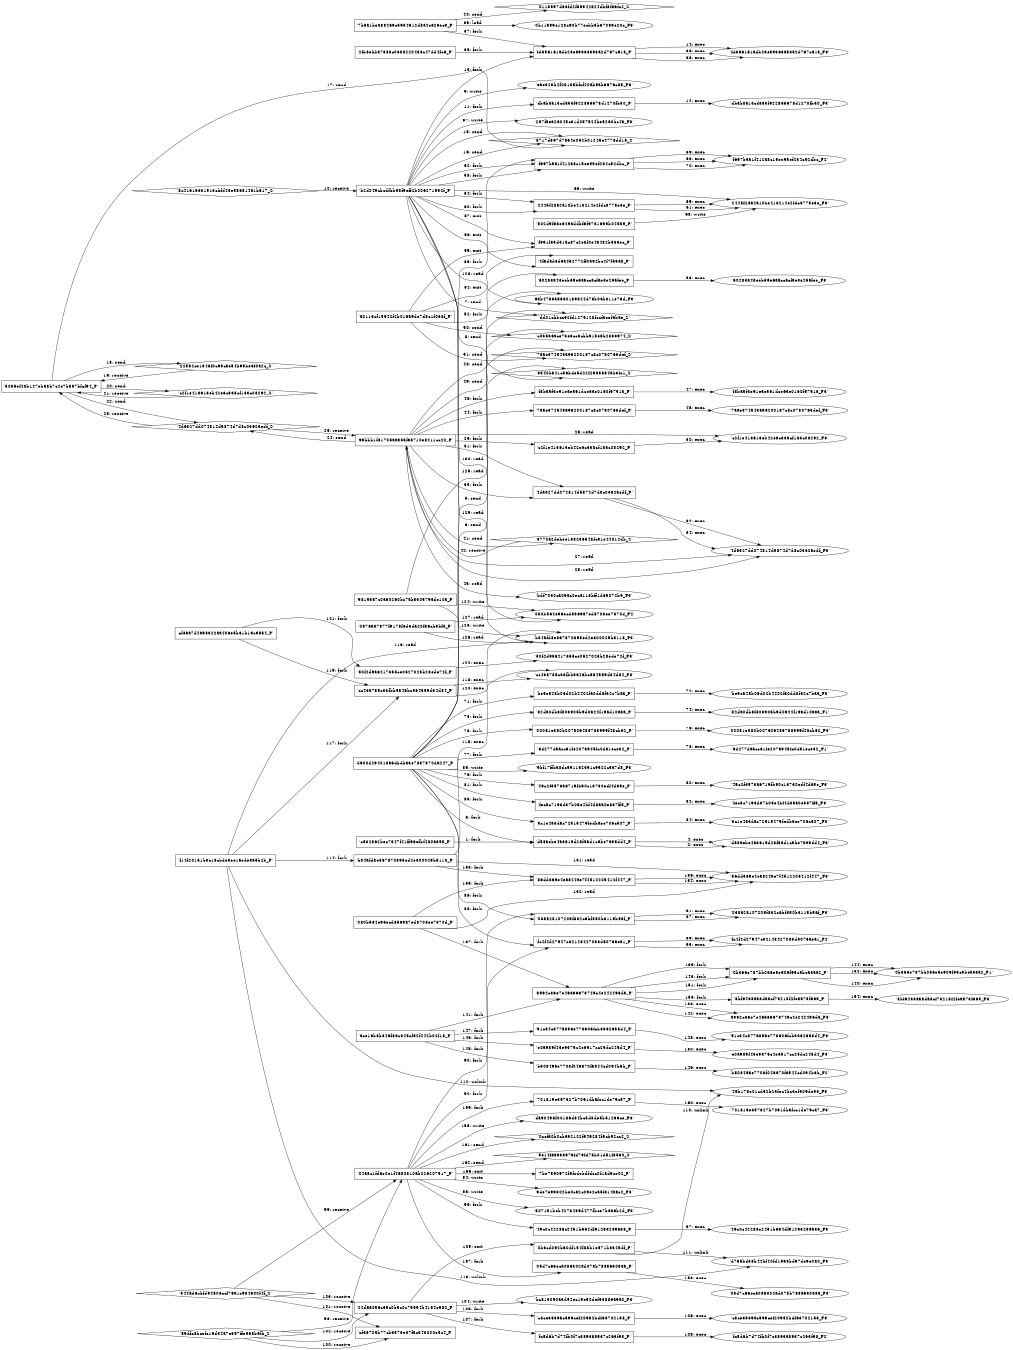 digraph "D:\Learning\Paper\apt\基于CTI的攻击预警\Dataset\攻击图\ASGfromALLCTI\Multiple Cobalt Personality Disorder.dot" {
rankdir="LR"
size="9"
fixedsize="false"
splines="true"
nodesep=0.3
ranksep=0
fontsize=10
overlap="scalexy"
engine= "neato"
	"'c532862bec7347f41ff96efbf480a355_P'" [node_type=Process shape=box]
	"'d58aebe4a3619d28f5ad1c9be7a99dd4_P'" [node_type=Process shape=box]
	"'c532862bec7347f41ff96efbf480a355_P'" -> "'d58aebe4a3619d28f5ad1c9be7a99dd4_P'" [label="1: fork"]
	"'d58aebe4a3619d28f5ad1c9be7a99dd4_P'" [node_type=Process shape=box]
	"'d58aebe4a3619d28f5ad1c9be7a99dd4_F3'" [node_type=File shape=ellipse]
	"'d58aebe4a3619d28f5ad1c9be7a99dd4_P'" -> "'d58aebe4a3619d28f5ad1c9be7a99dd4_F3'" [label="2: exec"]
	"'d900d294018a6dbdba3e7887870da247_P'" [node_type=Process shape=box]
	"'d58aebe4a3619d28f5ad1c9be7a99dd4_P'" [node_type=Process shape=box]
	"'d900d294018a6dbdba3e7887870da247_P'" -> "'d58aebe4a3619d28f5ad1c9be7a99dd4_P'" [label="3: fork"]
	"'d58aebe4a3619d28f5ad1c9be7a99dd4_P'" [node_type=Process shape=box]
	"'d58aebe4a3619d28f5ad1c9be7a99dd4_F3'" [node_type=File shape=ellipse]
	"'d58aebe4a3619d28f5ad1c9be7a99dd4_P'" -> "'d58aebe4a3619d28f5ad1c9be7a99dd4_F3'" [label="4: exec"]
	"'dd01cbbcc92fd1275128fccfaeef6bae_S'" [node_type=Socket shape=diamond]
	"'d900d294018a6dbdba3e7887870da247_P'" [node_type=Process shape=box]
	"'d900d294018a6dbdba3e7887870da247_P'" -> "'dd01cbbcc92fd1275128fccfaeef6bae_S'" [label="5: send"]
	"'3540ba41c56bde5d22f29558845b3fc1_S'" [node_type=Socket shape=diamond]
	"'d900d294018a6dbdba3e7887870da247_P'" [node_type=Process shape=box]
	"'d900d294018a6dbdba3e7887870da247_P'" -> "'3540ba41c56bde5d22f29558845b3fc1_S'" [label="6: send"]
	"'dd01cbbcc92fd1275128fccfaeef6bae_S'" [node_type=Socket shape=diamond]
	"'b2d049cbcdfbb98f5eff2b006271552f_P'" [node_type=Process shape=box]
	"'b2d049cbcdfbb98f5eff2b006271552f_P'" -> "'dd01cbbcc92fd1275128fccfaeef6bae_S'" [label="7: send"]
	"'3540ba41c56bde5d22f29558845b3fc1_S'" [node_type=Socket shape=diamond]
	"'b2d049cbcdfbb98f5eff2b006271552f_P'" [node_type=Process shape=box]
	"'b2d049cbcdfbb98f5eff2b006271552f_P'" -> "'3540ba41c56bde5d22f29558845b3fc1_S'" [label="8: send"]
	"'e6e323b4f08185bfcf20ab9ab6676c85_F3'" [node_type=file shape=ellipse]
	"'b2d049cbcdfbb98f5eff2b006271552f_P'" [node_type=Process shape=box]
	"'b2d049cbcdfbb98f5eff2b006271552f_P'" -> "'e6e323b4f08185bfcf20ab9ab6676c85_F3'" [label="9: write"]
	"'b2d049cbcdfbb98f5eff2b006271552f_P'" [node_type=Process shape=box]
	"'8c41616631913cbfd43e586814a1b617_S'" [node_type=Socket shape=diamond]
	"'8c41616631913cbfd43e586814a1b617_S'" -> "'b2d049cbcdfbb98f5eff2b006271552f_P'" [label="10: receive"]
	"'b2d049cbcdfbb98f5eff2b006271552f_P'" [node_type=Process shape=box]
	"'dbab8a13cda53f922866678d1270fb30_P'" [node_type=Process shape=box]
	"'b2d049cbcdfbb98f5eff2b006271552f_P'" -> "'dbab8a13cda53f922866678d1270fb30_P'" [label="11: fork"]
	"'dbab8a13cda53f922866678d1270fb30_P'" [node_type=Process shape=box]
	"'dbab8a13cda53f922866678d1270fb30_F3'" [node_type=File shape=ellipse]
	"'dbab8a13cda53f922866678d1270fb30_P'" -> "'dbab8a13cda53f922866678d1270fb30_F3'" [label="12: exec"]
	"'b2d049cbcdfbb98f5eff2b006271552f_P'" [node_type=Process shape=box]
	"'fd356161adb23ea9363a53a2d767c61a_P'" [node_type=Process shape=box]
	"'b2d049cbcdfbb98f5eff2b006271552f_P'" -> "'fd356161adb23ea9363a53a2d767c61a_P'" [label="13: fork"]
	"'fd356161adb23ea9363a53a2d767c61a_P'" [node_type=Process shape=box]
	"'fd356161adb23ea9363a53a2d767c61a_F3'" [node_type=File shape=ellipse]
	"'fd356161adb23ea9363a53a2d767c61a_P'" -> "'fd356161adb23ea9363a53a2d767c61a_F3'" [label="14: exec"]
	"'8717d397d7a64e052b01245e4776dd13_S'" [node_type=Socket shape=diamond]
	"'b2d049cbcdfbb98f5eff2b006271552f_P'" [node_type=Process shape=box]
	"'b2d049cbcdfbb98f5eff2b006271552f_P'" -> "'8717d397d7a64e052b01245e4776dd13_S'" [label="15: send"]
	"'8717d397d7a64e052b01245e4776dd13_S'" [node_type=Socket shape=diamond]
	"'b2d049cbcdfbb98f5eff2b006271552f_P'" [node_type=Process shape=box]
	"'b2d049cbcdfbb98f5eff2b006271552f_P'" -> "'8717d397d7a64e052b01245e4776dd13_S'" [label="16: send"]
	"'8717d397d7a64e052b01245e4776dd13_S'" [node_type=Socket shape=diamond]
	"'5085ef48b147eb58b7c4e7b857bfcf94_P'" [node_type=Process shape=box]
	"'5085ef48b147eb58b7c4e7b857bfcf94_P'" -> "'8717d397d7a64e052b01245e4776dd13_S'" [label="17: send"]
	"'22554ce1348f0c95cae54b95be6f0a2c_S'" [node_type=Socket shape=diamond]
	"'5085ef48b147eb58b7c4e7b857bfcf94_P'" [node_type=Process shape=box]
	"'5085ef48b147eb58b7c4e7b857bfcf94_P'" -> "'22554ce1348f0c95cae54b95be6f0a2c_S'" [label="18: send"]
	"'22554ce1348f0c95cae54b95be6f0a2c_S'" -> "'5085ef48b147eb58b7c4e7b857bfcf94_P'" [label="19: receive"]
	"'c2f1e413613eb42e6c338cf183c08292_S'" [node_type=Socket shape=diamond]
	"'5085ef48b147eb58b7c4e7b857bfcf94_P'" [node_type=Process shape=box]
	"'5085ef48b147eb58b7c4e7b857bfcf94_P'" -> "'c2f1e413613eb42e6c338cf183c08292_S'" [label="20: send"]
	"'c2f1e413613eb42e6c338cf183c08292_S'" -> "'5085ef48b147eb58b7c4e7b857bfcf94_P'" [label="21: receive"]
	"'4da327dd074814d5874d7d8c0362aedf_S'" [node_type=Socket shape=diamond]
	"'5085ef48b147eb58b7c4e7b857bfcf94_P'" [node_type=Process shape=box]
	"'5085ef48b147eb58b7c4e7b857bfcf94_P'" -> "'4da327dd074814d5874d7d8c0362aedf_S'" [label="22: send"]
	"'4da327dd074814d5874d7d8c0362aedf_S'" -> "'5085ef48b147eb58b7c4e7b857bfcf94_P'" [label="23: receive"]
	"'4da327dd074814d5874d7d8c0362aedf_S'" [node_type=Socket shape=diamond]
	"'99bbb1f31705aa985faa710e8411cc20_P'" [node_type=Process shape=box]
	"'99bbb1f31705aa985faa710e8411cc20_P'" -> "'4da327dd074814d5874d7d8c0362aedf_S'" [label="24: send"]
	"'4da327dd074814d5874d7d8c0362aedf_S'" -> "'99bbb1f31705aa985faa710e8411cc20_P'" [label="25: receive"]
	"'c2f1e413613eb42e6c338cf183c08292_F3'" [node_type=file shape=ellipse]
	"'99bbb1f31705aa985faa710e8411cc20_P'" [node_type=Process shape=box]
	"'99bbb1f31705aa985faa710e8411cc20_P'" -> "'c2f1e413613eb42e6c338cf183c08292_F3'" [label="26: read"]
	"'4da327dd074814d5874d7d8c0362aedf_F3'" [node_type=file shape=ellipse]
	"'99bbb1f31705aa985faa710e8411cc20_P'" [node_type=Process shape=box]
	"'99bbb1f31705aa985faa710e8411cc20_P'" -> "'4da327dd074814d5874d7d8c0362aedf_F3'" [label="27: read"]
	"'4da327dd074814d5874d7d8c0362aedf_F3'" [node_type=file shape=ellipse]
	"'99bbb1f31705aa985faa710e8411cc20_P'" [node_type=Process shape=box]
	"'99bbb1f31705aa985faa710e8411cc20_P'" -> "'4da327dd074814d5874d7d8c0362aedf_F3'" [label="28: read"]
	"'99bbb1f31705aa985faa710e8411cc20_P'" [node_type=Process shape=box]
	"'c2f1e413613eb42e6c338cf183c08292_P'" [node_type=Process shape=box]
	"'99bbb1f31705aa985faa710e8411cc20_P'" -> "'c2f1e413613eb42e6c338cf183c08292_P'" [label="29: fork"]
	"'c2f1e413613eb42e6c338cf183c08292_P'" [node_type=Process shape=box]
	"'c2f1e413613eb42e6c338cf183c08292_F3'" [node_type=File shape=ellipse]
	"'c2f1e413613eb42e6c338cf183c08292_P'" -> "'c2f1e413613eb42e6c338cf183c08292_F3'" [label="30: exec"]
	"'99bbb1f31705aa985faa710e8411cc20_P'" [node_type=Process shape=box]
	"'4da327dd074814d5874d7d8c0362aedf_P'" [node_type=Process shape=box]
	"'99bbb1f31705aa985faa710e8411cc20_P'" -> "'4da327dd074814d5874d7d8c0362aedf_P'" [label="31: fork"]
	"'4da327dd074814d5874d7d8c0362aedf_P'" [node_type=Process shape=box]
	"'4da327dd074814d5874d7d8c0362aedf_F3'" [node_type=File shape=ellipse]
	"'4da327dd074814d5874d7d8c0362aedf_P'" -> "'4da327dd074814d5874d7d8c0362aedf_F3'" [label="32: exec"]
	"'99bbb1f31705aa985faa710e8411cc20_P'" [node_type=Process shape=box]
	"'4da327dd074814d5874d7d8c0362aedf_P'" [node_type=Process shape=box]
	"'99bbb1f31705aa985faa710e8411cc20_P'" -> "'4da327dd074814d5874d7d8c0362aedf_P'" [label="33: fork"]
	"'4da327dd074814d5874d7d8c0362aedf_P'" [node_type=Process shape=box]
	"'4da327dd074814d5874d7d8c0362aedf_F3'" [node_type=File shape=ellipse]
	"'4da327dd074814d5874d7d8c0362aedf_P'" -> "'4da327dd074814d5874d7d8c0362aedf_F3'" [label="34: exec"]
	"'2fb8ebba7388c0688220438c47dd4fc6_P'" [node_type=Process shape=box]
	"'fd356161adb23ea9363a53a2d767c61a_P'" [node_type=Process shape=box]
	"'2fb8ebba7388c0688220438c47dd4fc6_P'" -> "'fd356161adb23ea9363a53a2d767c61a_P'" [label="35: fork"]
	"'fd356161adb23ea9363a53a2d767c61a_P'" [node_type=Process shape=box]
	"'fd356161adb23ea9363a53a2d767c61a_F3'" [node_type=File shape=ellipse]
	"'fd356161adb23ea9363a53a2d767c61a_P'" -> "'fd356161adb23ea9363a53a2d767c61a_F3'" [label="36: exec"]
	"'7b6a1be888469c5954612d8a4ca26ec9_P'" [node_type=Process shape=box]
	"'fd356161adb23ea9363a53a2d767c61a_P'" [node_type=Process shape=box]
	"'7b6a1be888469c5954612d8a4ca26ec9_P'" -> "'fd356161adb23ea9363a53a2d767c61a_P'" [label="37: fork"]
	"'fd356161adb23ea9363a53a2d767c61a_P'" [node_type=Process shape=box]
	"'fd356161adb23ea9363a53a2d767c61a_F3'" [node_type=File shape=ellipse]
	"'fd356161adb23ea9363a53a2d767c61a_P'" -> "'fd356161adb23ea9363a53a2d767c61a_F3'" [label="38: exec"]
	"'0b11a99e128c90b77ecbb5b67099e20c_F3'" [node_type=file shape=ellipse]
	"'7b6a1be888469c5954612d8a4ca26ec9_P'" [node_type=Process shape=box]
	"'7b6a1be888469c5954612d8a4ca26ec9_P'" -> "'0b11a99e128c90b77ecbb5b67099e20c_F3'" [label="39: load"]
	"'0118597d33fd2f59942a24dbf8fa6fc2_S'" [node_type=Socket shape=diamond]
	"'7b6a1be888469c5954612d8a4ca26ec9_P'" [node_type=Process shape=box]
	"'7b6a1be888469c5954612d8a4ca26ec9_P'" -> "'0118597d33fd2f59942a24dbf8fa6fc2_S'" [label="40: send"]
	"'3770a2debee138236548fc91e44012db_S'" [node_type=Socket shape=diamond]
	"'99bbb1f31705aa985faa710e8411cc20_P'" [node_type=Process shape=box]
	"'99bbb1f31705aa985faa710e8411cc20_P'" -> "'3770a2debee138236548fc91e44012db_S'" [label="41: send"]
	"'3770a2debee138236548fc91e44012db_S'" -> "'99bbb1f31705aa985faa710e8411cc20_P'" [label="42: receive"]
	"'bdf7030ca09ac0eca118bff1d65072b9_F3'" [node_type=file shape=ellipse]
	"'99bbb1f31705aa985faa710e8411cc20_P'" [node_type=Process shape=box]
	"'99bbb1f31705aa985faa710e8411cc20_P'" -> "'bdf7030ca09ac0eca118bff1d65072b9_F3'" [label="43: read"]
	"'99bbb1f31705aa985faa710e8411cc20_P'" [node_type=Process shape=box]
	"'7aae374543a96200187c8c0780763def_P'" [node_type=Process shape=box]
	"'99bbb1f31705aa985faa710e8411cc20_P'" -> "'7aae374543a96200187c8c0780763def_P'" [label="44: fork"]
	"'7aae374543a96200187c8c0780763def_P'" [node_type=Process shape=box]
	"'7aae374543a96200187c8c0780763def_F3'" [node_type=File shape=ellipse]
	"'7aae374543a96200187c8c0780763def_P'" -> "'7aae374543a96200187c8c0780763def_F3'" [label="45: exec"]
	"'99bbb1f31705aa985faa710e8411cc20_P'" [node_type=Process shape=box]
	"'f8ba5f3e91eae561dce6ae0160f5751a_P'" [node_type=Process shape=box]
	"'99bbb1f31705aa985faa710e8411cc20_P'" -> "'f8ba5f3e91eae561dce6ae0160f5751a_P'" [label="46: fork"]
	"'f8ba5f3e91eae561dce6ae0160f5751a_P'" [node_type=Process shape=box]
	"'f8ba5f3e91eae561dce6ae0160f5751a_F3'" [node_type=File shape=ellipse]
	"'f8ba5f3e91eae561dce6ae0160f5751a_P'" -> "'f8ba5f3e91eae561dce6ae0160f5751a_F3'" [label="47: exec"]
	"'c03536ace73e3cc3cbb915e6b2383974_S'" [node_type=Socket shape=diamond]
	"'99bbb1f31705aa985faa710e8411cc20_P'" [node_type=Process shape=box]
	"'99bbb1f31705aa985faa710e8411cc20_P'" -> "'c03536ace73e3cc3cbb915e6b2383974_S'" [label="48: send"]
	"'7aae374543a96200187c8c0780763def_S'" [node_type=Socket shape=diamond]
	"'99bbb1f31705aa985faa710e8411cc20_P'" [node_type=Process shape=box]
	"'99bbb1f31705aa985faa710e8411cc20_P'" -> "'7aae374543a96200187c8c0780763def_S'" [label="49: send"]
	"'c03536ace73e3cc3cbb915e6b2383974_S'" [node_type=Socket shape=diamond]
	"'a0113cf15942f2b016a9de7d8c1f068f_P'" [node_type=Process shape=box]
	"'a0113cf15942f2b016a9de7d8c1f068f_P'" -> "'c03536ace73e3cc3cbb915e6b2383974_S'" [label="50: send"]
	"'7aae374543a96200187c8c0780763def_S'" [node_type=Socket shape=diamond]
	"'a0113cf15942f2b016a9de7d8c1f068f_P'" [node_type=Process shape=box]
	"'a0113cf15942f2b016a9de7d8c1f068f_P'" -> "'7aae374543a96200187c8c0780763def_S'" [label="51: send"]
	"'a0113cf15942f2b016a9de7d8c1f068f_P'" [node_type=Process shape=box]
	"'60283a43eeb59e6aaccacfae3e25afee_P'" [node_type=Process shape=box]
	"'a0113cf15942f2b016a9de7d8c1f068f_P'" -> "'60283a43eeb59e6aaccacfae3e25afee_P'" [label="52: fork"]
	"'60283a43eeb59e6aaccacfae3e25afee_P'" [node_type=Process shape=box]
	"'60283a43eeb59e6aaccacfae3e25afee_F3'" [node_type=File shape=ellipse]
	"'60283a43eeb59e6aaccacfae3e25afee_P'" -> "'60283a43eeb59e6aaccacfae3e25afee_F3'" [label="53: exec"]
	"'a0113cf15942f2b016a9de7d8c1f068f_P'" [node_type=Process shape=box]
	"'4fadad3d6a452772ff0392bc4f7f55a8_P'" [node_type=Process shape=box]
	"'a0113cf15942f2b016a9de7d8c1f068f_P'" -> "'4fadad3d6a452772ff0392bc4f7f55a8_P'" [label="54: exit"]
	"'a0113cf15942f2b016a9de7d8c1f068f_P'" [node_type=Process shape=box]
	"'f991f83d315c87c2e8f0e4a482b583ec_P'" [node_type=Process shape=box]
	"'a0113cf15942f2b016a9de7d8c1f068f_P'" -> "'f991f83d315c87c2e8f0e4a482b583ec_P'" [label="55: exit"]
	"'b2d049cbcdfbb98f5eff2b006271552f_P'" [node_type=Process shape=box]
	"'4fadad3d6a452772ff0392bc4f7f55a8_P'" [node_type=Process shape=box]
	"'b2d049cbcdfbb98f5eff2b006271552f_P'" -> "'4fadad3d6a452772ff0392bc4f7f55a8_P'" [label="56: exit"]
	"'b2d049cbcdfbb98f5eff2b006271552f_P'" [node_type=Process shape=box]
	"'f991f83d315c87c2e8f0e4a482b583ec_P'" [node_type=Process shape=box]
	"'b2d049cbcdfbb98f5eff2b006271552f_P'" -> "'f991f83d315c87c2e8f0e4a482b583ec_P'" [label="57: exit"]
	"'b2d049cbcdfbb98f5eff2b006271552f_P'" [node_type=Process shape=box]
	"'f697b5a1f412a8c15ee95ef234c52dbc_P'" [node_type=Process shape=box]
	"'b2d049cbcdfbb98f5eff2b006271552f_P'" -> "'f697b5a1f412a8c15ee95ef234c52dbc_P'" [label="58: fork"]
	"'f697b5a1f412a8c15ee95ef234c52dbc_P'" [node_type=Process shape=box]
	"'f697b5a1f412a8c15ee95ef234c52dbc_F2'" [node_type=File shape=ellipse]
	"'f697b5a1f412a8c15ee95ef234c52dbc_P'" -> "'f697b5a1f412a8c15ee95ef234c52dbc_F2'" [label="59: exec"]
	"'b2d049cbcdfbb98f5eff2b006271552f_P'" [node_type=Process shape=box]
	"'2445f28a2a10be413214e2fdc8775e3e_P'" [node_type=Process shape=box]
	"'b2d049cbcdfbb98f5eff2b006271552f_P'" -> "'2445f28a2a10be413214e2fdc8775e3e_P'" [label="60: fork"]
	"'2445f28a2a10be413214e2fdc8775e3e_P'" [node_type=Process shape=box]
	"'2445f28a2a10be413214e2fdc8775e3e_F3'" [node_type=File shape=ellipse]
	"'2445f28a2a10be413214e2fdc8775e3e_P'" -> "'2445f28a2a10be413214e2fdc8775e3e_F3'" [label="61: exec"]
	"'b2d049cbcdfbb98f5eff2b006271552f_P'" [node_type=Process shape=box]
	"'f697b5a1f412a8c15ee95ef234c52dbc_P'" [node_type=Process shape=box]
	"'b2d049cbcdfbb98f5eff2b006271552f_P'" -> "'f697b5a1f412a8c15ee95ef234c52dbc_P'" [label="62: fork"]
	"'f697b5a1f412a8c15ee95ef234c52dbc_P'" [node_type=Process shape=box]
	"'f697b5a1f412a8c15ee95ef234c52dbc_F2'" [node_type=File shape=ellipse]
	"'f697b5a1f412a8c15ee95ef234c52dbc_P'" -> "'f697b5a1f412a8c15ee95ef234c52dbc_F2'" [label="63: exec"]
	"'b2d049cbcdfbb98f5eff2b006271552f_P'" [node_type=Process shape=box]
	"'2445f28a2a10be413214e2fdc8775e3e_P'" [node_type=Process shape=box]
	"'b2d049cbcdfbb98f5eff2b006271552f_P'" -> "'2445f28a2a10be413214e2fdc8775e3e_P'" [label="64: fork"]
	"'2445f28a2a10be413214e2fdc8775e3e_P'" [node_type=Process shape=box]
	"'2445f28a2a10be413214e2fdc8775e3e_F3'" [node_type=File shape=ellipse]
	"'2445f28a2a10be413214e2fdc8775e3e_P'" -> "'2445f28a2a10be413214e2fdc8775e3e_F3'" [label="65: exec"]
	"'2445f28a2a10be413214e2fdc8775e3e_F3'" [node_type=file shape=ellipse]
	"'b2d049cbcdfbb98f5eff2b006271552f_P'" [node_type=Process shape=box]
	"'b2d049cbcdfbb98f5eff2b006271552f_P'" -> "'2445f28a2a10be413214e2fdc8775e3e_F3'" [label="66: write"]
	"'257faea26045c31d057524be5260bc4a_F3'" [node_type=file shape=ellipse]
	"'b2d049cbcdfbb98f5eff2b006271552f_P'" [node_type=Process shape=box]
	"'b2d049cbcdfbb98f5eff2b006271552f_P'" -> "'257faea26045c31d057524be5260bc4a_F3'" [label="67: write"]
	"'2445f28a2a10be413214e2fdc8775e3e_F3'" [node_type=file shape=ellipse]
	"'502d9f68e629addbf6f9731699b04559_P'" [node_type=Process shape=box]
	"'502d9f68e629addbf6f9731699b04559_P'" -> "'2445f28a2a10be413214e2fdc8775e3e_F3'" [label="68: write"]
	"'d900d294018a6dbdba3e7887870da247_P'" [node_type=Process shape=box]
	"'f697b5a1f412a8c15ee95ef234c52dbc_P'" [node_type=Process shape=box]
	"'d900d294018a6dbdba3e7887870da247_P'" -> "'f697b5a1f412a8c15ee95ef234c52dbc_P'" [label="69: fork"]
	"'f697b5a1f412a8c15ee95ef234c52dbc_P'" [node_type=Process shape=box]
	"'f697b5a1f412a8c15ee95ef234c52dbc_F2'" [node_type=File shape=ellipse]
	"'f697b5a1f412a8c15ee95ef234c52dbc_P'" -> "'f697b5a1f412a8c15ee95ef234c52dbc_F2'" [label="70: exec"]
	"'d900d294018a6dbdba3e7887870da247_P'" [node_type=Process shape=box]
	"'be5ea48b06d02b4402fa0dd8f32c7baa_P'" [node_type=Process shape=box]
	"'d900d294018a6dbdba3e7887870da247_P'" -> "'be5ea48b06d02b4402fa0dd8f32c7baa_P'" [label="71: fork"]
	"'be5ea48b06d02b4402fa0dd8f32c7baa_P'" [node_type=Process shape=box]
	"'be5ea48b06d02b4402fa0dd8f32c7baa_F3'" [node_type=File shape=ellipse]
	"'be5ea48b06d02b4402fa0dd8f32c7baa_P'" -> "'be5ea48b06d02b4402fa0dd8f32c7baa_F3'" [label="72: exec"]
	"'d900d294018a6dbdba3e7887870da247_P'" [node_type=Process shape=box]
	"'82da0db8f803905b9d0624f19ad10aaa_P'" [node_type=Process shape=box]
	"'d900d294018a6dbdba3e7887870da247_P'" -> "'82da0db8f803905b9d0624f19ad10aaa_P'" [label="73: fork"]
	"'82da0db8f803905b9d0624f19ad10aaa_P'" [node_type=Process shape=box]
	"'82da0db8f803905b9d0624f19ad10aaa_F1'" [node_type=File shape=ellipse]
	"'82da0db8f803905b9d0624f19ad10aaa_P'" -> "'82da0db8f803905b9d0624f19ad10aaa_F1'" [label="74: exec"]
	"'d900d294018a6dbdba3e7887870da247_P'" [node_type=Process shape=box]
	"'00081e380b007a06486788999f48cb62_P'" [node_type=Process shape=box]
	"'d900d294018a6dbdba3e7887870da247_P'" -> "'00081e380b007a06486788999f48cb62_P'" [label="75: fork"]
	"'00081e380b007a06486788999f48cb62_P'" [node_type=Process shape=box]
	"'00081e380b007a06486788999f48cb62_F3'" [node_type=File shape=ellipse]
	"'00081e380b007a06486788999f48cb62_P'" -> "'00081e380b007a06486788999f48cb62_F3'" [label="76: exec"]
	"'d900d294018a6dbdba3e7887870da247_P'" [node_type=Process shape=box]
	"'6d277daacc61fe207a945fc0da1ece32_P'" [node_type=Process shape=box]
	"'d900d294018a6dbdba3e7887870da247_P'" -> "'6d277daacc61fe207a945fc0da1ece32_P'" [label="77: fork"]
	"'6d277daacc61fe207a945fc0da1ece32_P'" [node_type=Process shape=box]
	"'6d277daacc61fe207a945fc0da1ece32_F1'" [node_type=File shape=ellipse]
	"'6d277daacc61fe207a945fc0da1ece32_P'" -> "'6d277daacc61fe207a945fc0da1ece32_F1'" [label="78: exec"]
	"'d900d294018a6dbdba3e7887870da247_P'" [node_type=Process shape=box]
	"'49c2f3573a6719fb90c13730edf4da5e_P'" [node_type=Process shape=box]
	"'d900d294018a6dbdba3e7887870da247_P'" -> "'49c2f3573a6719fb90c13730edf4da5e_P'" [label="79: fork"]
	"'49c2f3573a6719fb90c13730edf4da5e_P'" [node_type=Process shape=box]
	"'49c2f3573a6719fb90c13730edf4da5e_F3'" [node_type=File shape=ellipse]
	"'49c2f3573a6719fb90c13730edf4da5e_P'" -> "'49c2f3573a6719fb90c13730edf4da5e_F3'" [label="80: exec"]
	"'d900d294018a6dbdba3e7887870da247_P'" [node_type=Process shape=box]
	"'fec5c7193d37b05e4bf4d8aa0e887ff5_P'" [node_type=Process shape=box]
	"'d900d294018a6dbdba3e7887870da247_P'" -> "'fec5c7193d37b05e4bf4d8aa0e887ff5_P'" [label="81: fork"]
	"'fec5c7193d37b05e4bf4d8aa0e887ff5_P'" [node_type=Process shape=box]
	"'fec5c7193d37b05e4bf4d8aa0e887ff5_F3'" [node_type=File shape=ellipse]
	"'fec5c7193d37b05e4bf4d8aa0e887ff5_P'" -> "'fec5c7193d37b05e4bf4d8aa0e887ff5_F3'" [label="82: exec"]
	"'d900d294018a6dbdba3e7887870da247_P'" [node_type=Process shape=box]
	"'3c1e4a3dac72515479fedbaee706c507_P'" [node_type=Process shape=box]
	"'d900d294018a6dbdba3e7887870da247_P'" -> "'3c1e4a3dac72515479fedbaee706c507_P'" [label="83: fork"]
	"'3c1e4a3dac72515479fedbaee706c507_P'" [node_type=Process shape=box]
	"'3c1e4a3dac72515479fedbaee706c507_F3'" [node_type=File shape=ellipse]
	"'3c1e4a3dac72515479fedbaee706c507_P'" -> "'3c1e4a3dac72515479fedbaee706c507_F3'" [label="84: exec"]
	"'9bf17ffba8dc591132391c9522c5a7d8_F3'" [node_type=file shape=ellipse]
	"'d900d294018a6dbdba3e7887870da247_P'" [node_type=Process shape=box]
	"'d900d294018a6dbdba3e7887870da247_P'" -> "'9bf17ffba8dc591132391c9522c5a7d8_F3'" [label="85: write"]
	"'d900d294018a6dbdba3e7887870da247_P'" [node_type=Process shape=box]
	"'038a28107205f832c6bf850b3119b5af_P'" [node_type=Process shape=box]
	"'d900d294018a6dbdba3e7887870da247_P'" -> "'038a28107205f832c6bf850b3119b5af_P'" [label="86: fork"]
	"'038a28107205f832c6bf850b3119b5af_P'" [node_type=Process shape=box]
	"'038a28107205f832c6bf850b3119b5af_F3'" [node_type=File shape=ellipse]
	"'038a28107205f832c6bf850b3119b5af_P'" -> "'038a28107205f832c6bf850b3119b5af_F3'" [label="87: exec"]
	"'d900d294018a6dbdba3e7887870da247_P'" [node_type=Process shape=box]
	"'fc4f4d27947c32148427083d5076aea1_P'" [node_type=Process shape=box]
	"'d900d294018a6dbdba3e7887870da247_P'" -> "'fc4f4d27947c32148427083d5076aea1_P'" [label="88: fork"]
	"'fc4f4d27947c32148427083d5076aea1_P'" [node_type=Process shape=box]
	"'fc4f4d27947c32148427083d5076aea1_F2'" [node_type=File shape=ellipse]
	"'fc4f4d27947c32148427083d5076aea1_P'" -> "'fc4f4d27947c32148427083d5076aea1_F2'" [label="89: exec"]
	"'04a8c1fdae0e1f4680810ab226207517_P'" [node_type=Process shape=box]
	"'038a28107205f832c6bf850b3119b5af_P'" [node_type=Process shape=box]
	"'04a8c1fdae0e1f4680810ab226207517_P'" -> "'038a28107205f832c6bf850b3119b5af_P'" [label="90: fork"]
	"'038a28107205f832c6bf850b3119b5af_P'" [node_type=Process shape=box]
	"'038a28107205f832c6bf850b3119b5af_F3'" [node_type=File shape=ellipse]
	"'038a28107205f832c6bf850b3119b5af_P'" -> "'038a28107205f832c6bf850b3119b5af_F3'" [label="91: exec"]
	"'04a8c1fdae0e1f4680810ab226207517_P'" [node_type=Process shape=box]
	"'fc4f4d27947c32148427083d5076aea1_P'" [node_type=Process shape=box]
	"'04a8c1fdae0e1f4680810ab226207517_P'" -> "'fc4f4d27947c32148427083d5076aea1_P'" [label="92: fork"]
	"'fc4f4d27947c32148427083d5076aea1_P'" [node_type=Process shape=box]
	"'fc4f4d27947c32148427083d5076aea1_F2'" [node_type=File shape=ellipse]
	"'fc4f4d27947c32148427083d5076aea1_P'" -> "'fc4f4d27947c32148427083d5076aea1_F2'" [label="93: exec"]
	"'9de7e99302be0ca2c09e2ca5f314aac2_F3'" [node_type=file shape=ellipse]
	"'04a8c1fdae0e1f4680810ab226207517_P'" [node_type=Process shape=box]
	"'04a8c1fdae0e1f4680810ab226207517_P'" -> "'9de7e99302be0ca2c09e2ca5f314aac2_F3'" [label="94: write"]
	"'507151beb4278489d477fbce7b3a6b2d_F3'" [node_type=file shape=ellipse]
	"'04a8c1fdae0e1f4680810ab226207517_P'" [node_type=Process shape=box]
	"'04a8c1fdae0e1f4680810ab226207517_P'" -> "'507151beb4278489d477fbce7b3a6b2d_F3'" [label="95: write"]
	"'04a8c1fdae0e1f4680810ab226207517_P'" [node_type=Process shape=box]
	"'49c0c42286c2451b664df91293289a36_P'" [node_type=Process shape=box]
	"'04a8c1fdae0e1f4680810ab226207517_P'" -> "'49c0c42286c2451b664df91293289a36_P'" [label="96: fork"]
	"'49c0c42286c2451b664df91293289a36_P'" [node_type=Process shape=box]
	"'49c0c42286c2451b664df91293289a36_F3'" [node_type=File shape=ellipse]
	"'49c0c42286c2451b664df91293289a36_P'" -> "'49c0c42286c2451b664df91293289a36_F3'" [label="97: exec"]
	"'04a8c1fdae0e1f4680810ab226207517_P'" [node_type=Process shape=box]
	"'59dfc8bcefc15d34a7e357ffe568b5fb_S'" [node_type=Socket shape=diamond]
	"'59dfc8bcefc15d34a7e357ffe568b5fb_S'" -> "'04a8c1fdae0e1f4680810ab226207517_P'" [label="98: receive"]
	"'04a8c1fdae0e1f4680810ab226207517_P'" [node_type=Process shape=box]
	"'344ad6cbfd94506ccf79a1c984600f4f_S'" [node_type=Socket shape=diamond]
	"'344ad6cbfd94506ccf79a1c984600f4f_S'" -> "'04a8c1fdae0e1f4680810ab226207517_P'" [label="99: receive"]
	"'cf36705b77cb3373e37fac343000e3c4_P'" [node_type=Process shape=box]
	"'59dfc8bcefc15d34a7e357ffe568b5fb_S'" [node_type=Socket shape=diamond]
	"'59dfc8bcefc15d34a7e357ffe568b5fb_S'" -> "'cf36705b77cb3373e37fac343000e3c4_P'" [label="100: receive"]
	"'cf36705b77cb3373e37fac343000e3c4_P'" [node_type=Process shape=box]
	"'344ad6cbfd94506ccf79a1c984600f4f_S'" [node_type=Socket shape=diamond]
	"'344ad6cbfd94506ccf79a1c984600f4f_S'" -> "'cf36705b77cb3373e37fac343000e3c4_P'" [label="101: receive"]
	"'22daa056c59c0b9c0c75594b4154e980_P'" [node_type=Process shape=box]
	"'59dfc8bcefc15d34a7e357ffe568b5fb_S'" [node_type=Socket shape=diamond]
	"'59dfc8bcefc15d34a7e357ffe568b5fb_S'" -> "'22daa056c59c0b9c0c75594b4154e980_P'" [label="102: receive"]
	"'22daa056c59c0b9c0c75594b4154e980_P'" [node_type=Process shape=box]
	"'344ad6cbfd94506ccf79a1c984600f4f_S'" [node_type=Socket shape=diamond]
	"'344ad6cbfd94506ccf79a1c984600f4f_S'" -> "'22daa056c59c0b9c0c75594b4154e980_P'" [label="103: receive"]
	"'bc813090a3d54ec19e50def93886a9a0_F3'" [node_type=file shape=ellipse]
	"'22daa056c59c0b9c0c75594b4154e980_P'" [node_type=Process shape=box]
	"'22daa056c59c0b9c0c75594b4154e980_P'" -> "'bc813090a3d54ec19e50def93886a9a0_F3'" [label="104: write"]
	"'22daa056c59c0b9c0c75594b4154e980_P'" [node_type=Process shape=box]
	"'c8ce3539ac599cef20952bdf63702158_P'" [node_type=Process shape=box]
	"'22daa056c59c0b9c0c75594b4154e980_P'" -> "'c8ce3539ac599cef20952bdf63702158_P'" [label="105: fork"]
	"'c8ce3539ac599cef20952bdf63702158_P'" [node_type=Process shape=box]
	"'c8ce3539ac599cef20952bdf63702158_F3'" [node_type=File shape=ellipse]
	"'c8ce3539ac599cef20952bdf63702158_P'" -> "'c8ce3539ac599cef20952bdf63702158_F3'" [label="106: exec"]
	"'22daa056c59c0b9c0c75594b4154e980_P'" [node_type=Process shape=box]
	"'fc5d6b7d74fb0f7c3893a8937c263f98_P'" [node_type=Process shape=box]
	"'22daa056c59c0b9c0c75594b4154e980_P'" -> "'fc5d6b7d74fb0f7c3893a8937c263f98_P'" [label="107: fork"]
	"'fc5d6b7d74fb0f7c3893a8937c263f98_P'" [node_type=Process shape=box]
	"'fc5d6b7d74fb0f7c3893a8937c263f98_F2'" [node_type=File shape=ellipse]
	"'fc5d6b7d74fb0f7c3893a8937c263f98_P'" -> "'fc5d6b7d74fb0f7c3893a8937c263f98_F2'" [label="108: exec"]
	"'22daa056c59c0b9c0c75594b4154e980_P'" [node_type=Process shape=box]
	"'0b3cd092b60df154f88b1e571b8345df_P'" [node_type=Process shape=box]
	"'22daa056c59c0b9c0c75594b4154e980_P'" -> "'0b3cd092b60df154f88b1e571b8345df_P'" [label="109: exit"]
	"'49b178e01cd52b23fec4bc3ef909de93_F3'" [node_type=file shape=ellipse]
	"'0b3cd092b60df154f88b1e571b8345df_P'" [node_type=Process shape=box]
	"'0b3cd092b60df154f88b1e571b8345df_P'" -> "'49b178e01cd52b23fec4bc3ef909de93_F3'" [label="110: unlink"]
	"'d765bd35b44bf40fd1968bd97de9e080_F3'" [node_type=file shape=ellipse]
	"'0b3cd092b60df154f88b1e571b8345df_P'" [node_type=Process shape=box]
	"'0b3cd092b60df154f88b1e571b8345df_P'" -> "'d765bd35b44bf40fd1968bd97de9e080_F3'" [label="111: unlink"]
	"'49b178e01cd52b23fec4bc3ef909de93_F3'" [node_type=file shape=ellipse]
	"'f14f20151b3c18cbde3ee1aede8a5b2b_P'" [node_type=Process shape=box]
	"'f14f20151b3c18cbde3ee1aede8a5b2b_P'" -> "'49b178e01cd52b23fec4bc3ef909de93_F3'" [label="112: unlink"]
	"'d765bd35b44bf40fd1968bd97de9e080_F3'" [node_type=file shape=ellipse]
	"'f14f20151b3c18cbde3ee1aede8a5b2b_P'" [node_type=Process shape=box]
	"'f14f20151b3c18cbde3ee1aede8a5b2b_P'" -> "'d765bd35b44bf40fd1968bd97de9e080_F3'" [label="113: unlink"]
	"'f14f20151b3c18cbde3ee1aede8a5b2b_P'" [node_type=Process shape=box]
	"'b84afd8e867870895ed2e300029b5118_P'" [node_type=Process shape=box]
	"'f14f20151b3c18cbde3ee1aede8a5b2b_P'" -> "'b84afd8e867870895ed2e300029b5118_P'" [label="114: fork"]
	"'b84afd8e867870895ed2e300029b5118_P'" [node_type=Process shape=box]
	"'b84afd8e867870895ed2e300029b5118_F3'" [node_type=File shape=ellipse]
	"'b84afd8e867870895ed2e300029b5118_P'" -> "'b84afd8e867870895ed2e300029b5118_F3'" [label="115: exec"]
	"'b84afd8e867870895ed2e300029b5118_F3'" [node_type=file shape=ellipse]
	"'f14f20151b3c18cbde3ee1aede8a5b2b_P'" [node_type=Process shape=box]
	"'f14f20151b3c18cbde3ee1aede8a5b2b_P'" -> "'b84afd8e867870895ed2e300029b5118_F3'" [label="116: read"]
	"'f14f20151b3c18cbde3ee1aede8a5b2b_P'" [node_type=Process shape=box]
	"'cc43a785c33fbb5a46bc564559d34d84_P'" [node_type=Process shape=box]
	"'f14f20151b3c18cbde3ee1aede8a5b2b_P'" -> "'cc43a785c33fbb5a46bc564559d34d84_P'" [label="117: fork"]
	"'cc43a785c33fbb5a46bc564559d34d84_P'" [node_type=Process shape=box]
	"'cc43a785c33fbb5a46bc564559d34d84_F3'" [node_type=File shape=ellipse]
	"'cc43a785c33fbb5a46bc564559d34d84_P'" -> "'cc43a785c33fbb5a46bc564559d34d84_F3'" [label="118: exec"]
	"'cf8aa7d4a98322aa406e5b61b19c95a4_P'" [node_type=Process shape=box]
	"'cc43a785c33fbb5a46bc564559d34d84_P'" [node_type=Process shape=box]
	"'cf8aa7d4a98322aa406e5b61b19c95a4_P'" -> "'cc43a785c33fbb5a46bc564559d34d84_P'" [label="119: fork"]
	"'cc43a785c33fbb5a46bc564559d34d84_P'" [node_type=Process shape=box]
	"'cc43a785c33fbb5a46bc564559d34d84_F3'" [node_type=File shape=ellipse]
	"'cc43a785c33fbb5a46bc564559d34d84_P'" -> "'cc43a785c33fbb5a46bc564559d34d84_F3'" [label="120: exec"]
	"'cf8aa7d4a98322aa406e5b61b19c95a4_P'" [node_type=Process shape=box]
	"'50f2d9a6417355ce0527025b28ede72f_P'" [node_type=Process shape=box]
	"'cf8aa7d4a98322aa406e5b61b19c95a4_P'" -> "'50f2d9a6417355ce0527025b28ede72f_P'" [label="121: fork"]
	"'50f2d9a6417355ce0527025b28ede72f_P'" [node_type=Process shape=box]
	"'50f2d9a6417355ce0527025b28ede72f_F3'" [node_type=File shape=ellipse]
	"'50f2d9a6417355ce0527025b28ede72f_P'" -> "'50f2d9a6417355ce0527025b28ede72f_F3'" [label="122: exec"]
	"'b84afd8e867870895ed2e300029b5118_F3'" [node_type=file shape=ellipse]
	"'98153a7c0a60260bc7aba30579ade10a_P'" [node_type=Process shape=box]
	"'98153a7c0a60260bc7aba30579ade10a_P'" -> "'b84afd8e867870895ed2e300029b5118_F3'" [label="123: write"]
	"'080b564e96ecd8569a7ed8708ee7370d_F2'" [node_type=file shape=ellipse]
	"'98153a7c0a60260bc7aba30579ade10a_P'" [node_type=Process shape=box]
	"'98153a7c0a60260bc7aba30579ade10a_P'" -> "'080b564e96ecd8569a7ed8708ee7370d_F2'" [label="124: write"]
	"'6ab4753a5630189824d7ab0ab311e76d_F3'" [node_type=file shape=ellipse]
	"'98153a7c0a60260bc7aba30579ade10a_P'" [node_type=Process shape=box]
	"'98153a7c0a60260bc7aba30579ade10a_P'" -> "'6ab4753a5630189824d7ab0ab311e76d_F3'" [label="125: read"]
	"'b84afd8e867870895ed2e300029b5118_F3'" [node_type=file shape=ellipse]
	"'0376a87877f9178f6d3da20f86cb9bfa_P'" [node_type=Process shape=box]
	"'0376a87877f9178f6d3da20f86cb9bfa_P'" -> "'b84afd8e867870895ed2e300029b5118_F3'" [label="126: read"]
	"'080b564e96ecd8569a7ed8708ee7370d_F2'" [node_type=file shape=ellipse]
	"'0376a87877f9178f6d3da20f86cb9bfa_P'" [node_type=Process shape=box]
	"'0376a87877f9178f6d3da20f86cb9bfa_P'" -> "'080b564e96ecd8569a7ed8708ee7370d_F2'" [label="127: read"]
	"'6ab4753a5630189824d7ab0ab311e76d_F3'" [node_type=file shape=ellipse]
	"'b2d049cbcdfbb98f5eff2b006271552f_P'" [node_type=Process shape=box]
	"'b2d049cbcdfbb98f5eff2b006271552f_P'" -> "'6ab4753a5630189824d7ab0ab311e76d_F3'" [label="128: read"]
	"'b84afd8e867870895ed2e300029b5118_F3'" [node_type=file shape=ellipse]
	"'b2d049cbcdfbb98f5eff2b006271552f_P'" [node_type=Process shape=box]
	"'b2d049cbcdfbb98f5eff2b006271552f_P'" -> "'b84afd8e867870895ed2e300029b5118_F3'" [label="129: read"]
	"'080b564e96ecd8569a7ed8708ee7370d_F2'" [node_type=file shape=ellipse]
	"'b2d049cbcdfbb98f5eff2b006271552f_P'" [node_type=Process shape=box]
	"'b2d049cbcdfbb98f5eff2b006271552f_P'" -> "'080b564e96ecd8569a7ed8708ee7370d_F2'" [label="130: read"]
	"'86dd369e4ea824ae7f4512205412f447_F3'" [node_type=file shape=ellipse]
	"'b84afd8e867870895ed2e300029b5118_P'" [node_type=Process shape=box]
	"'b84afd8e867870895ed2e300029b5118_P'" -> "'86dd369e4ea824ae7f4512205412f447_F3'" [label="131: read"]
	"'86dd369e4ea824ae7f4512205412f447_F3'" [node_type=file shape=ellipse]
	"'080b564e96ecd8569a7ed8708ee7370d_P'" [node_type=Process shape=box]
	"'080b564e96ecd8569a7ed8708ee7370d_P'" -> "'86dd369e4ea824ae7f4512205412f447_F3'" [label="132: read"]
	"'b84afd8e867870895ed2e300029b5118_P'" [node_type=Process shape=box]
	"'86dd369e4ea824ae7f4512205412f447_P'" [node_type=Process shape=box]
	"'b84afd8e867870895ed2e300029b5118_P'" -> "'86dd369e4ea824ae7f4512205412f447_P'" [label="133: fork"]
	"'86dd369e4ea824ae7f4512205412f447_P'" [node_type=Process shape=box]
	"'86dd369e4ea824ae7f4512205412f447_F3'" [node_type=File shape=ellipse]
	"'86dd369e4ea824ae7f4512205412f447_P'" -> "'86dd369e4ea824ae7f4512205412f447_F3'" [label="134: exec"]
	"'080b564e96ecd8569a7ed8708ee7370d_P'" [node_type=Process shape=box]
	"'86dd369e4ea824ae7f4512205412f447_P'" [node_type=Process shape=box]
	"'080b564e96ecd8569a7ed8708ee7370d_P'" -> "'86dd369e4ea824ae7f4512205412f447_P'" [label="135: fork"]
	"'86dd369e4ea824ae7f4512205412f447_P'" [node_type=Process shape=box]
	"'86dd369e4ea824ae7f4512205412f447_F3'" [node_type=File shape=ellipse]
	"'86dd369e4ea824ae7f4512205412f447_P'" -> "'86dd369e4ea824ae7f4512205412f447_F3'" [label="136: exec"]
	"'080b564e96ecd8569a7ed8708ee7370d_P'" [node_type=Process shape=box]
	"'8992c36e7e46a66673749c4e242496da_P'" [node_type=Process shape=box]
	"'080b564e96ecd8569a7ed8708ee7370d_P'" -> "'8992c36e7e46a66673749c4e242496da_P'" [label="137: fork"]
	"'8992c36e7e46a66673749c4e242496da_P'" [node_type=Process shape=box]
	"'8992c36e7e46a66673749c4e242496da_F3'" [node_type=File shape=ellipse]
	"'8992c36e7e46a66673749c4e242496da_P'" -> "'8992c36e7e46a66673749c4e242496da_F3'" [label="138: exec"]
	"'8992c36e7e46a66673749c4e242496da_P'" [node_type=Process shape=box]
	"'0b366e787bb0a6e5e909f95c9bea3aa2_P'" [node_type=Process shape=box]
	"'8992c36e7e46a66673749c4e242496da_P'" -> "'0b366e787bb0a6e5e909f95c9bea3aa2_P'" [label="139: fork"]
	"'0b366e787bb0a6e5e909f95c9bea3aa2_P'" [node_type=Process shape=box]
	"'0b366e787bb0a6e5e909f95c9bea3aa2_F1'" [node_type=File shape=ellipse]
	"'0b366e787bb0a6e5e909f95c9bea3aa2_P'" -> "'0b366e787bb0a6e5e909f95c9bea3aa2_F1'" [label="140: exec"]
	"'ace16b8b346f83c345cf52f442b02f13_P'" [node_type=Process shape=box]
	"'8992c36e7e46a66673749c4e242496da_P'" [node_type=Process shape=box]
	"'ace16b8b346f83c345cf52f442b02f13_P'" -> "'8992c36e7e46a66673749c4e242496da_P'" [label="141: fork"]
	"'8992c36e7e46a66673749c4e242496da_P'" [node_type=Process shape=box]
	"'8992c36e7e46a66673749c4e242496da_F3'" [node_type=File shape=ellipse]
	"'8992c36e7e46a66673749c4e242496da_P'" -> "'8992c36e7e46a66673749c4e242496da_F3'" [label="142: exec"]
	"'8992c36e7e46a66673749c4e242496da_P'" [node_type=Process shape=box]
	"'0b366e787bb0a6e5e909f95c9bea3aa2_P'" [node_type=Process shape=box]
	"'8992c36e7e46a66673749c4e242496da_P'" -> "'0b366e787bb0a6e5e909f95c9bea3aa2_P'" [label="143: fork"]
	"'0b366e787bb0a6e5e909f95c9bea3aa2_P'" [node_type=Process shape=box]
	"'0b366e787bb0a6e5e909f95c9bea3aa2_F1'" [node_type=File shape=ellipse]
	"'0b366e787bb0a6e5e909f95c9bea3aa2_P'" -> "'0b366e787bb0a6e5e909f95c9bea3aa2_F1'" [label="144: exec"]
	"'ace16b8b346f83c345cf52f442b02f13_P'" [node_type=Process shape=box]
	"'b50849ae7703f046a70fa544cd094b6b_P'" [node_type=Process shape=box]
	"'ace16b8b346f83c345cf52f442b02f13_P'" -> "'b50849ae7703f046a70fa544cd094b6b_P'" [label="145: fork"]
	"'b50849ae7703f046a70fa544cd094b6b_P'" [node_type=Process shape=box]
	"'b50849ae7703f046a70fa544cd094b6b_F2'" [node_type=File shape=ellipse]
	"'b50849ae7703f046a70fa544cd094b6b_P'" -> "'b50849ae7703f046a70fa544cd094b6b_F2'" [label="146: exec"]
	"'ace16b8b346f83c345cf52f442b02f13_P'" [node_type=Process shape=box]
	"'91c34c377a856e778606fcb3362658d4_P'" [node_type=Process shape=box]
	"'ace16b8b346f83c345cf52f442b02f13_P'" -> "'91c34c377a856e778606fcb3362658d4_P'" [label="147: fork"]
	"'91c34c377a856e778606fcb3362658d4_P'" [node_type=Process shape=box]
	"'91c34c377a856e778606fcb3362658d4_F3'" [node_type=File shape=ellipse]
	"'91c34c377a856e778606fcb3362658d4_P'" -> "'91c34c377a856e778606fcb3362658d4_F3'" [label="148: exec"]
	"'ace16b8b346f83c345cf52f442b02f13_P'" [node_type=Process shape=box]
	"'e0a989f43e9375c4e6517cc25dc245d4_P'" [node_type=Process shape=box]
	"'ace16b8b346f83c345cf52f442b02f13_P'" -> "'e0a989f43e9375c4e6517cc25dc245d4_P'" [label="149: fork"]
	"'e0a989f43e9375c4e6517cc25dc245d4_P'" [node_type=Process shape=box]
	"'e0a989f43e9375c4e6517cc25dc245d4_F3'" [node_type=File shape=ellipse]
	"'e0a989f43e9375c4e6517cc25dc245d4_P'" -> "'e0a989f43e9375c4e6517cc25dc245d4_F3'" [label="150: exec"]
	"'8992c36e7e46a66673749c4e242496da_P'" [node_type=Process shape=box]
	"'0b366e787bb0a6e5e909f95c9bea3aa2_P'" [node_type=Process shape=box]
	"'8992c36e7e46a66673749c4e242496da_P'" -> "'0b366e787bb0a6e5e909f95c9bea3aa2_P'" [label="151: fork"]
	"'0b366e787bb0a6e5e909f95c9bea3aa2_P'" [node_type=Process shape=box]
	"'0b366e787bb0a6e5e909f95c9bea3aa2_F1'" [node_type=File shape=ellipse]
	"'0b366e787bb0a6e5e909f95c9bea3aa2_P'" -> "'0b366e787bb0a6e5e909f95c9bea3aa2_F1'" [label="152: exec"]
	"'8992c36e7e46a66673749c4e242496da_P'" [node_type=Process shape=box]
	"'8bf6438aa8da3cf73218f2feaa73f665_P'" [node_type=Process shape=box]
	"'8992c36e7e46a66673749c4e242496da_P'" -> "'8bf6438aa8da3cf73218f2feaa73f665_P'" [label="153: fork"]
	"'8bf6438aa8da3cf73218f2feaa73f665_P'" [node_type=Process shape=box]
	"'8bf6438aa8da3cf73218f2feaa73f665_F3'" [node_type=File shape=ellipse]
	"'8bf6438aa8da3cf73218f2feaa73f665_P'" -> "'8bf6438aa8da3cf73218f2feaa73f665_F3'" [label="154: exec"]
	"'da90498f00186d84bc5d3de5b51266ce_F3'" [node_type=file shape=ellipse]
	"'04a8c1fdae0e1f4680810ab226207517_P'" [node_type=Process shape=box]
	"'04a8c1fdae0e1f4680810ab226207517_P'" -> "'da90498f00186d84bc5d3de5b51266ce_F3'" [label="155: write"]
	"'04a8c1fdae0e1f4680810ab226207517_P'" [node_type=Process shape=box]
	"'7be7590972f9fcdebdfdcc0f1ad9ce02_P'" [node_type=Process shape=box]
	"'04a8c1fdae0e1f4680810ab226207517_P'" -> "'7be7590972f9fcdebdfdcc0f1ad9ce02_P'" [label="156: exit"]
	"'04a8c1fdae0e1f4680810ab226207517_P'" [node_type=Process shape=box]
	"'05d7c66eca086302ad078b788a63036a_P'" [node_type=Process shape=box]
	"'04a8c1fdae0e1f4680810ab226207517_P'" -> "'05d7c66eca086302ad078b788a63036a_P'" [label="157: fork"]
	"'05d7c66eca086302ad078b788a63036a_P'" [node_type=Process shape=box]
	"'05d7c66eca086302ad078b788a63036a_F3'" [node_type=File shape=ellipse]
	"'05d7c66eca086302ad078b788a63036a_P'" -> "'05d7c66eca086302ad078b788a63036a_F3'" [label="158: exec"]
	"'04a8c1fdae0e1f4680810ab226207517_P'" [node_type=Process shape=box]
	"'701819e357327b7091dbafcc1de79ca7_P'" [node_type=Process shape=box]
	"'04a8c1fdae0e1f4680810ab226207517_P'" -> "'701819e357327b7091dbafcc1de79ca7_P'" [label="159: fork"]
	"'701819e357327b7091dbafcc1de79ca7_P'" [node_type=Process shape=box]
	"'701819e357327b7091dbafcc1de79ca7_F3'" [node_type=File shape=ellipse]
	"'701819e357327b7091dbafcc1de79ca7_P'" -> "'701819e357327b7091dbafcc1de79ca7_F3'" [label="160: exec"]
	"'0ccfa0b0cba92122f949284f5cb52cc2_S'" [node_type=Socket shape=diamond]
	"'04a8c1fdae0e1f4680810ab226207517_P'" [node_type=Process shape=box]
	"'04a8c1fdae0e1f4680810ab226207517_P'" -> "'0ccfa0b0cba92122f949284f5cb52cc2_S'" [label="161: send"]
	"'9e14faa98397afd79fd7ab01d51f8560_S'" [node_type=Socket shape=diamond]
	"'04a8c1fdae0e1f4680810ab226207517_P'" [node_type=Process shape=box]
	"'04a8c1fdae0e1f4680810ab226207517_P'" -> "'9e14faa98397afd79fd7ab01d51f8560_S'" [label="162: send"]
}
